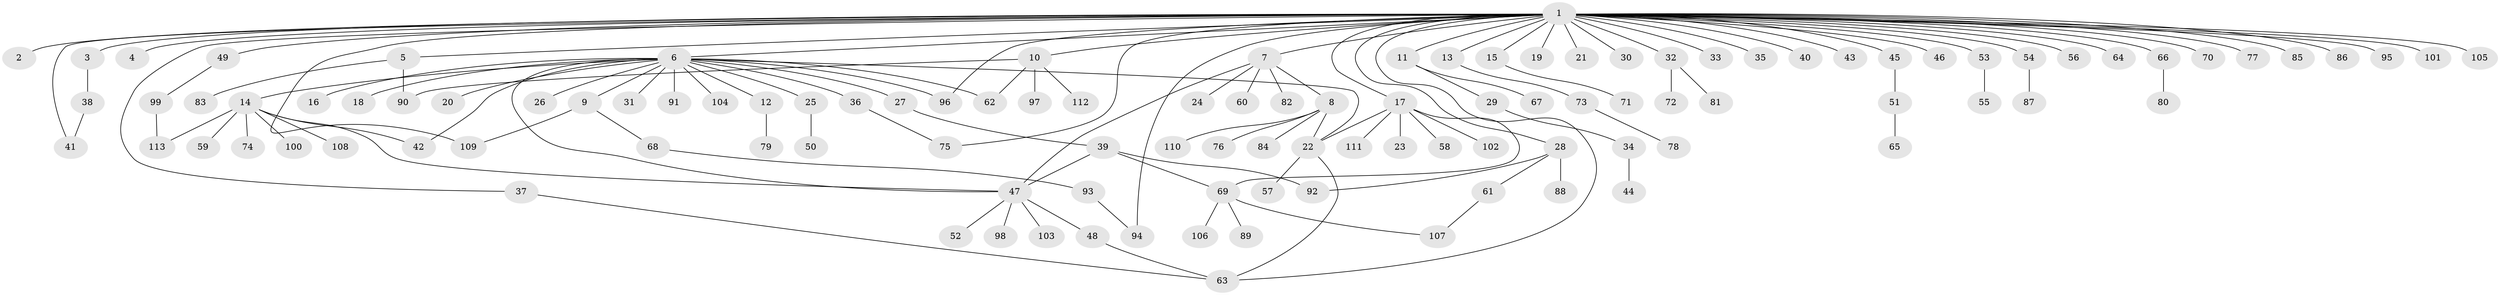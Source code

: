 // Generated by graph-tools (version 1.1) at 2025/01/03/09/25 03:01:54]
// undirected, 113 vertices, 132 edges
graph export_dot {
graph [start="1"]
  node [color=gray90,style=filled];
  1;
  2;
  3;
  4;
  5;
  6;
  7;
  8;
  9;
  10;
  11;
  12;
  13;
  14;
  15;
  16;
  17;
  18;
  19;
  20;
  21;
  22;
  23;
  24;
  25;
  26;
  27;
  28;
  29;
  30;
  31;
  32;
  33;
  34;
  35;
  36;
  37;
  38;
  39;
  40;
  41;
  42;
  43;
  44;
  45;
  46;
  47;
  48;
  49;
  50;
  51;
  52;
  53;
  54;
  55;
  56;
  57;
  58;
  59;
  60;
  61;
  62;
  63;
  64;
  65;
  66;
  67;
  68;
  69;
  70;
  71;
  72;
  73;
  74;
  75;
  76;
  77;
  78;
  79;
  80;
  81;
  82;
  83;
  84;
  85;
  86;
  87;
  88;
  89;
  90;
  91;
  92;
  93;
  94;
  95;
  96;
  97;
  98;
  99;
  100;
  101;
  102;
  103;
  104;
  105;
  106;
  107;
  108;
  109;
  110;
  111;
  112;
  113;
  1 -- 2;
  1 -- 3;
  1 -- 4;
  1 -- 5;
  1 -- 6;
  1 -- 7;
  1 -- 10;
  1 -- 11;
  1 -- 13;
  1 -- 15;
  1 -- 17;
  1 -- 19;
  1 -- 21;
  1 -- 28;
  1 -- 30;
  1 -- 32;
  1 -- 33;
  1 -- 35;
  1 -- 37;
  1 -- 40;
  1 -- 41;
  1 -- 43;
  1 -- 45;
  1 -- 46;
  1 -- 49;
  1 -- 53;
  1 -- 54;
  1 -- 56;
  1 -- 63;
  1 -- 64;
  1 -- 66;
  1 -- 70;
  1 -- 75;
  1 -- 77;
  1 -- 85;
  1 -- 86;
  1 -- 94;
  1 -- 95;
  1 -- 96;
  1 -- 101;
  1 -- 105;
  1 -- 109;
  3 -- 38;
  5 -- 83;
  5 -- 90;
  6 -- 9;
  6 -- 12;
  6 -- 14;
  6 -- 16;
  6 -- 18;
  6 -- 20;
  6 -- 22;
  6 -- 25;
  6 -- 26;
  6 -- 27;
  6 -- 31;
  6 -- 36;
  6 -- 42;
  6 -- 47;
  6 -- 62;
  6 -- 91;
  6 -- 96;
  6 -- 104;
  7 -- 8;
  7 -- 24;
  7 -- 47;
  7 -- 60;
  7 -- 82;
  8 -- 22;
  8 -- 76;
  8 -- 84;
  8 -- 110;
  9 -- 68;
  9 -- 109;
  10 -- 62;
  10 -- 90;
  10 -- 97;
  10 -- 112;
  11 -- 29;
  11 -- 67;
  12 -- 79;
  13 -- 73;
  14 -- 42;
  14 -- 47;
  14 -- 59;
  14 -- 74;
  14 -- 100;
  14 -- 108;
  14 -- 113;
  15 -- 71;
  17 -- 22;
  17 -- 23;
  17 -- 58;
  17 -- 69;
  17 -- 102;
  17 -- 111;
  22 -- 57;
  22 -- 63;
  25 -- 50;
  27 -- 39;
  28 -- 61;
  28 -- 88;
  28 -- 92;
  29 -- 34;
  32 -- 72;
  32 -- 81;
  34 -- 44;
  36 -- 75;
  37 -- 63;
  38 -- 41;
  39 -- 47;
  39 -- 69;
  39 -- 92;
  45 -- 51;
  47 -- 48;
  47 -- 52;
  47 -- 98;
  47 -- 103;
  48 -- 63;
  49 -- 99;
  51 -- 65;
  53 -- 55;
  54 -- 87;
  61 -- 107;
  66 -- 80;
  68 -- 93;
  69 -- 89;
  69 -- 106;
  69 -- 107;
  73 -- 78;
  93 -- 94;
  99 -- 113;
}
